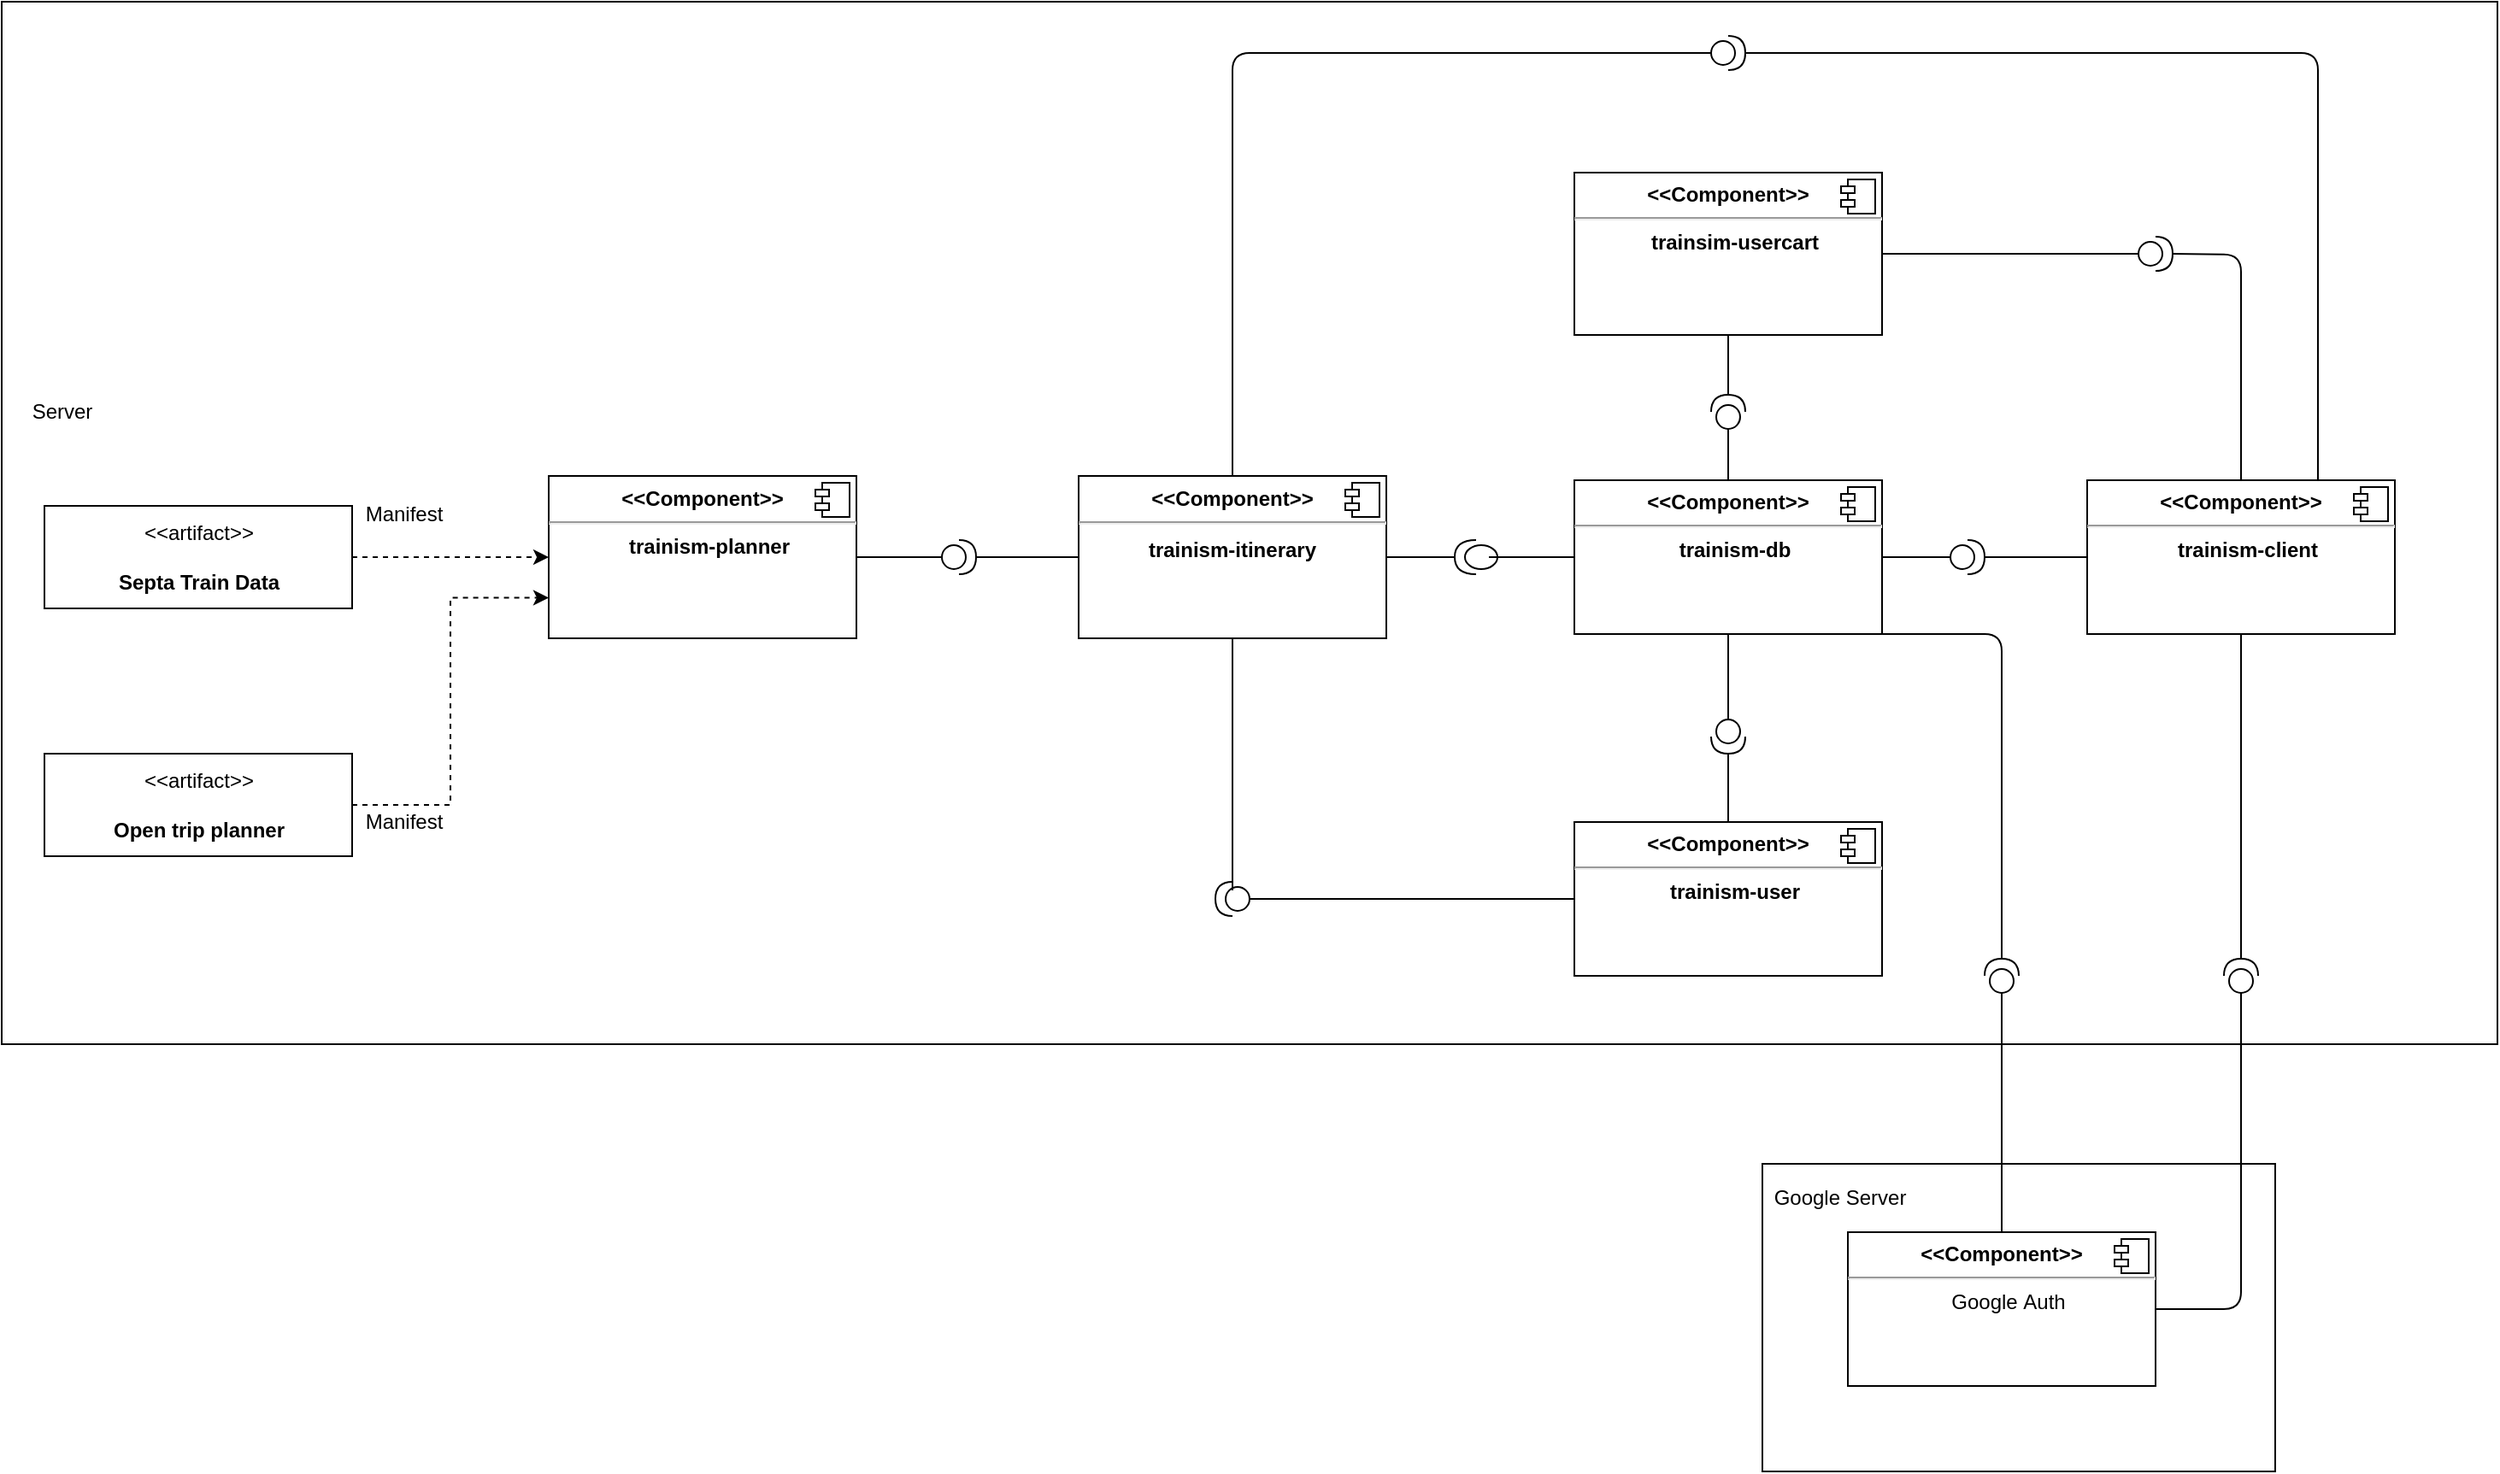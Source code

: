 <mxfile version="14.5.1" type="device"><diagram id="IWNX1DQUdcqZGQeD0CMP" name="Page-1"><mxGraphModel dx="2632" dy="1689" grid="1" gridSize="10" guides="1" tooltips="1" connect="1" arrows="1" fold="1" page="1" pageScale="1" pageWidth="1169" pageHeight="827" math="0" shadow="0"><root><mxCell id="0"/><mxCell id="1" parent="0"/><mxCell id="tJjxIA7kVZi086hh07ya-45" value="" style="html=1;" parent="1" vertex="1"><mxGeometry x="750" y="560" width="300" height="180" as="geometry"/></mxCell><mxCell id="tJjxIA7kVZi086hh07ya-15" value="" style="html=1;" parent="1" vertex="1"><mxGeometry x="-280" y="-120" width="1460" height="610" as="geometry"/></mxCell><mxCell id="tJjxIA7kVZi086hh07ya-18" value="" style="edgeStyle=orthogonalEdgeStyle;rounded=0;orthogonalLoop=1;jettySize=auto;html=1;dashed=1;" parent="1" source="tJjxIA7kVZi086hh07ya-3" target="tJjxIA7kVZi086hh07ya-5" edge="1"><mxGeometry relative="1" as="geometry"/></mxCell><mxCell id="tJjxIA7kVZi086hh07ya-3" value="&amp;lt;&amp;lt;artifact&amp;gt;&amp;gt;&lt;br&gt;&lt;br&gt;&lt;b&gt;Septa Train Data&lt;/b&gt;" style="text;html=1;align=center;verticalAlign=middle;dashed=0;fillColor=#ffffff;strokeColor=#000000;" parent="1" vertex="1"><mxGeometry x="-255" y="175" width="180" height="60" as="geometry"/></mxCell><mxCell id="tJjxIA7kVZi086hh07ya-19" style="edgeStyle=orthogonalEdgeStyle;rounded=0;orthogonalLoop=1;jettySize=auto;html=1;entryX=0;entryY=0.75;entryDx=0;entryDy=0;dashed=1;" parent="1" source="tJjxIA7kVZi086hh07ya-4" target="tJjxIA7kVZi086hh07ya-5" edge="1"><mxGeometry relative="1" as="geometry"/></mxCell><mxCell id="tJjxIA7kVZi086hh07ya-4" value="&amp;lt;&amp;lt;artifact&amp;gt;&amp;gt;&lt;br&gt;&lt;br&gt;&lt;b&gt;Open trip planner&lt;/b&gt;" style="text;html=1;align=center;verticalAlign=middle;dashed=0;fillColor=#ffffff;strokeColor=#000000;" parent="1" vertex="1"><mxGeometry x="-255" y="320" width="180" height="60" as="geometry"/></mxCell><mxCell id="tJjxIA7kVZi086hh07ya-5" value="&lt;p style=&quot;margin: 0px ; margin-top: 6px ; text-align: center&quot;&gt;&lt;b&gt;&amp;lt;&amp;lt;Component&amp;gt;&amp;gt;&lt;/b&gt;&lt;/p&gt;&lt;hr&gt;&lt;p style=&quot;text-align: center ; margin: 0px 0px 0px 8px&quot;&gt;&lt;b&gt;trainism-planner&lt;/b&gt;&lt;/p&gt;" style="align=left;overflow=fill;html=1;dropTarget=0;" parent="1" vertex="1"><mxGeometry x="40" y="157.5" width="180" height="95" as="geometry"/></mxCell><mxCell id="tJjxIA7kVZi086hh07ya-6" value="" style="shape=component;jettyWidth=8;jettyHeight=4;" parent="tJjxIA7kVZi086hh07ya-5" vertex="1"><mxGeometry x="1" width="20" height="20" relative="1" as="geometry"><mxPoint x="-24" y="4" as="offset"/></mxGeometry></mxCell><mxCell id="tJjxIA7kVZi086hh07ya-7" value="&lt;p style=&quot;margin: 0px ; margin-top: 6px ; text-align: center&quot;&gt;&lt;b&gt;&amp;lt;&amp;lt;Component&amp;gt;&amp;gt;&lt;/b&gt;&lt;/p&gt;&lt;hr&gt;&lt;p style=&quot;text-align: center ; margin: 0px 0px 0px 8px&quot;&gt;&lt;b&gt;trainism-user&lt;/b&gt;&lt;br&gt;&lt;/p&gt;" style="align=left;overflow=fill;html=1;dropTarget=0;" parent="1" vertex="1"><mxGeometry x="640" y="360" width="180" height="90" as="geometry"/></mxCell><mxCell id="tJjxIA7kVZi086hh07ya-8" value="" style="shape=component;jettyWidth=8;jettyHeight=4;" parent="tJjxIA7kVZi086hh07ya-7" vertex="1"><mxGeometry x="1" width="20" height="20" relative="1" as="geometry"><mxPoint x="-24" y="4" as="offset"/></mxGeometry></mxCell><mxCell id="tJjxIA7kVZi086hh07ya-9" value="&lt;p style=&quot;margin: 0px ; margin-top: 6px ; text-align: center&quot;&gt;&lt;b&gt;&amp;lt;&amp;lt;Component&amp;gt;&amp;gt;&lt;/b&gt;&lt;/p&gt;&lt;hr&gt;&lt;p style=&quot;text-align: center ; margin: 0px 0px 0px 8px&quot;&gt;&lt;b&gt;trainism-db&lt;/b&gt;&lt;br&gt;&lt;/p&gt;" style="align=left;overflow=fill;html=1;dropTarget=0;" parent="1" vertex="1"><mxGeometry x="640" y="160" width="180" height="90" as="geometry"/></mxCell><mxCell id="tJjxIA7kVZi086hh07ya-10" value="" style="shape=component;jettyWidth=8;jettyHeight=4;" parent="tJjxIA7kVZi086hh07ya-9" vertex="1"><mxGeometry x="1" width="20" height="20" relative="1" as="geometry"><mxPoint x="-24" y="4" as="offset"/></mxGeometry></mxCell><mxCell id="tJjxIA7kVZi086hh07ya-11" value="&lt;p style=&quot;margin: 0px ; margin-top: 6px ; text-align: center&quot;&gt;&lt;b&gt;&amp;lt;&amp;lt;Component&amp;gt;&amp;gt;&lt;/b&gt;&lt;/p&gt;&lt;hr&gt;&lt;p style=&quot;text-align: center ; margin: 0px 0px 0px 8px&quot;&gt;&lt;b&gt;trainism-client&lt;/b&gt;&lt;br&gt;&lt;/p&gt;" style="align=left;overflow=fill;html=1;dropTarget=0;" parent="1" vertex="1"><mxGeometry x="940" y="160" width="180" height="90" as="geometry"/></mxCell><mxCell id="tJjxIA7kVZi086hh07ya-12" value="" style="shape=component;jettyWidth=8;jettyHeight=4;" parent="tJjxIA7kVZi086hh07ya-11" vertex="1"><mxGeometry x="1" width="20" height="20" relative="1" as="geometry"><mxPoint x="-24" y="4" as="offset"/></mxGeometry></mxCell><mxCell id="tJjxIA7kVZi086hh07ya-13" value="&lt;p style=&quot;margin: 0px ; margin-top: 6px ; text-align: center&quot;&gt;&lt;b&gt;&amp;lt;&amp;lt;Component&amp;gt;&amp;gt;&lt;/b&gt;&lt;/p&gt;&lt;hr&gt;&lt;p style=&quot;text-align: center ; margin: 0px 0px 0px 8px&quot;&gt;Google&amp;nbsp;&lt;span&gt;Auth&lt;/span&gt;&lt;/p&gt;&lt;p style=&quot;margin: 0px ; margin-left: 8px&quot;&gt;&lt;br&gt;&lt;/p&gt;" style="align=left;overflow=fill;html=1;dropTarget=0;" parent="1" vertex="1"><mxGeometry x="800" y="600" width="180" height="90" as="geometry"/></mxCell><mxCell id="tJjxIA7kVZi086hh07ya-14" value="" style="shape=component;jettyWidth=8;jettyHeight=4;" parent="tJjxIA7kVZi086hh07ya-13" vertex="1"><mxGeometry x="1" width="20" height="20" relative="1" as="geometry"><mxPoint x="-24" y="4" as="offset"/></mxGeometry></mxCell><mxCell id="tJjxIA7kVZi086hh07ya-16" value="Server" style="text;html=1;align=center;verticalAlign=middle;resizable=0;points=[];autosize=1;" parent="1" vertex="1"><mxGeometry x="-270" y="110" width="50" height="20" as="geometry"/></mxCell><mxCell id="tJjxIA7kVZi086hh07ya-20" value="Manifest" style="text;html=1;align=center;verticalAlign=middle;resizable=0;points=[];autosize=1;" parent="1" vertex="1"><mxGeometry x="-75" y="170" width="60" height="20" as="geometry"/></mxCell><mxCell id="tJjxIA7kVZi086hh07ya-21" value="Manifest" style="text;html=1;align=center;verticalAlign=middle;resizable=0;points=[];autosize=1;" parent="1" vertex="1"><mxGeometry x="-75" y="350" width="60" height="20" as="geometry"/></mxCell><mxCell id="tJjxIA7kVZi086hh07ya-22" value="" style="shape=providedRequiredInterface;html=1;verticalLabelPosition=bottom;direction=west;" parent="1" vertex="1"><mxGeometry x="570" y="195" width="25" height="20" as="geometry"/></mxCell><mxCell id="tJjxIA7kVZi086hh07ya-28" value="" style="endArrow=none;html=1;exitX=0;exitY=0.5;exitDx=0;exitDy=0;" parent="1" source="tJjxIA7kVZi086hh07ya-9" edge="1"><mxGeometry width="50" height="50" relative="1" as="geometry"><mxPoint x="560" y="450" as="sourcePoint"/><mxPoint x="590" y="205" as="targetPoint"/></mxGeometry></mxCell><mxCell id="tJjxIA7kVZi086hh07ya-29" value="" style="endArrow=none;html=1;entryX=1;entryY=0.5;entryDx=0;entryDy=0;" parent="1" target="Rxd4UYHYTCASlpQOQ-sU-1" edge="1"><mxGeometry width="50" height="50" relative="1" as="geometry"><mxPoint x="570" y="205" as="sourcePoint"/><mxPoint x="550" y="320" as="targetPoint"/></mxGeometry></mxCell><mxCell id="tJjxIA7kVZi086hh07ya-30" value="" style="shape=providedRequiredInterface;html=1;verticalLabelPosition=bottom;direction=south;" parent="1" vertex="1"><mxGeometry x="720" y="300" width="20" height="20" as="geometry"/></mxCell><mxCell id="tJjxIA7kVZi086hh07ya-32" value="" style="endArrow=none;html=1;exitX=0.5;exitY=1;exitDx=0;exitDy=0;" parent="1" source="tJjxIA7kVZi086hh07ya-9" edge="1"><mxGeometry width="50" height="50" relative="1" as="geometry"><mxPoint x="560" y="450" as="sourcePoint"/><mxPoint x="730" y="300" as="targetPoint"/></mxGeometry></mxCell><mxCell id="tJjxIA7kVZi086hh07ya-34" value="" style="endArrow=none;html=1;entryX=0.5;entryY=0;entryDx=0;entryDy=0;" parent="1" target="tJjxIA7kVZi086hh07ya-7" edge="1"><mxGeometry width="50" height="50" relative="1" as="geometry"><mxPoint x="730" y="320" as="sourcePoint"/><mxPoint x="610" y="400" as="targetPoint"/></mxGeometry></mxCell><mxCell id="tJjxIA7kVZi086hh07ya-35" value="" style="shape=providedRequiredInterface;html=1;verticalLabelPosition=bottom;" parent="1" vertex="1"><mxGeometry x="860" y="195" width="20" height="20" as="geometry"/></mxCell><mxCell id="tJjxIA7kVZi086hh07ya-36" value="" style="endArrow=none;html=1;entryX=0;entryY=0.5;entryDx=0;entryDy=0;exitX=1;exitY=0.5;exitDx=0;exitDy=0;exitPerimeter=0;" parent="1" source="tJjxIA7kVZi086hh07ya-35" target="tJjxIA7kVZi086hh07ya-11" edge="1"><mxGeometry width="50" height="50" relative="1" as="geometry"><mxPoint x="560" y="450" as="sourcePoint"/><mxPoint x="610" y="400" as="targetPoint"/></mxGeometry></mxCell><mxCell id="tJjxIA7kVZi086hh07ya-37" value="" style="endArrow=none;html=1;exitX=0;exitY=0.5;exitDx=0;exitDy=0;exitPerimeter=0;" parent="1" source="tJjxIA7kVZi086hh07ya-35" target="tJjxIA7kVZi086hh07ya-9" edge="1"><mxGeometry width="50" height="50" relative="1" as="geometry"><mxPoint x="560" y="450" as="sourcePoint"/><mxPoint x="610" y="400" as="targetPoint"/></mxGeometry></mxCell><mxCell id="tJjxIA7kVZi086hh07ya-38" value="" style="shape=providedRequiredInterface;html=1;verticalLabelPosition=bottom;direction=north;" parent="1" vertex="1"><mxGeometry x="880" y="440" width="20" height="20" as="geometry"/></mxCell><mxCell id="tJjxIA7kVZi086hh07ya-39" value="" style="endArrow=none;html=1;exitX=0.5;exitY=0;exitDx=0;exitDy=0;entryX=0;entryY=0.5;entryDx=0;entryDy=0;entryPerimeter=0;" parent="1" source="tJjxIA7kVZi086hh07ya-13" target="tJjxIA7kVZi086hh07ya-38" edge="1"><mxGeometry width="50" height="50" relative="1" as="geometry"><mxPoint x="560" y="450" as="sourcePoint"/><mxPoint x="610" y="400" as="targetPoint"/></mxGeometry></mxCell><mxCell id="tJjxIA7kVZi086hh07ya-40" value="" style="endArrow=none;html=1;entryX=0.75;entryY=1;entryDx=0;entryDy=0;exitX=1;exitY=0.5;exitDx=0;exitDy=0;exitPerimeter=0;" parent="1" source="tJjxIA7kVZi086hh07ya-38" target="tJjxIA7kVZi086hh07ya-9" edge="1"><mxGeometry width="50" height="50" relative="1" as="geometry"><mxPoint x="560" y="450" as="sourcePoint"/><mxPoint x="610" y="400" as="targetPoint"/><Array as="points"><mxPoint x="890" y="250"/></Array></mxGeometry></mxCell><mxCell id="tJjxIA7kVZi086hh07ya-41" value="" style="shape=providedRequiredInterface;html=1;verticalLabelPosition=bottom;direction=north;" parent="1" vertex="1"><mxGeometry x="1020" y="440" width="20" height="20" as="geometry"/></mxCell><mxCell id="tJjxIA7kVZi086hh07ya-42" value="" style="endArrow=none;html=1;entryX=0.5;entryY=1;entryDx=0;entryDy=0;exitX=1;exitY=0.5;exitDx=0;exitDy=0;exitPerimeter=0;" parent="1" source="tJjxIA7kVZi086hh07ya-41" target="tJjxIA7kVZi086hh07ya-11" edge="1"><mxGeometry width="50" height="50" relative="1" as="geometry"><mxPoint x="560" y="450" as="sourcePoint"/><mxPoint x="610" y="400" as="targetPoint"/></mxGeometry></mxCell><mxCell id="tJjxIA7kVZi086hh07ya-43" value="" style="endArrow=none;html=1;entryX=0;entryY=0.5;entryDx=0;entryDy=0;entryPerimeter=0;exitX=1;exitY=0.5;exitDx=0;exitDy=0;" parent="1" source="tJjxIA7kVZi086hh07ya-13" target="tJjxIA7kVZi086hh07ya-41" edge="1"><mxGeometry width="50" height="50" relative="1" as="geometry"><mxPoint x="560" y="450" as="sourcePoint"/><mxPoint x="610" y="400" as="targetPoint"/><Array as="points"><mxPoint x="1030" y="645"/></Array></mxGeometry></mxCell><mxCell id="tJjxIA7kVZi086hh07ya-46" value="Google Server" style="text;html=1;align=center;verticalAlign=middle;resizable=0;points=[];autosize=1;" parent="1" vertex="1"><mxGeometry x="750" y="570" width="90" height="20" as="geometry"/></mxCell><mxCell id="Rxd4UYHYTCASlpQOQ-sU-1" value="&lt;p style=&quot;margin: 0px ; margin-top: 6px ; text-align: center&quot;&gt;&lt;b&gt;&amp;lt;&amp;lt;Component&amp;gt;&amp;gt;&lt;/b&gt;&lt;/p&gt;&lt;hr&gt;&lt;div style=&quot;text-align: center ; box-sizing: border-box ; font-size: 14px&quot;&gt;&lt;b style=&quot;font-size: 12px&quot;&gt;trainism-itinerary&lt;/b&gt;&lt;br&gt;&lt;/div&gt;" style="align=left;overflow=fill;html=1;dropTarget=0;" parent="1" vertex="1"><mxGeometry x="350" y="157.5" width="180" height="95" as="geometry"/></mxCell><mxCell id="Rxd4UYHYTCASlpQOQ-sU-2" value="" style="shape=component;jettyWidth=8;jettyHeight=4;" parent="Rxd4UYHYTCASlpQOQ-sU-1" vertex="1"><mxGeometry x="1" width="20" height="20" relative="1" as="geometry"><mxPoint x="-24" y="4" as="offset"/></mxGeometry></mxCell><mxCell id="Rxd4UYHYTCASlpQOQ-sU-3" value="" style="shape=providedRequiredInterface;html=1;verticalLabelPosition=bottom;" parent="1" vertex="1"><mxGeometry x="270" y="195" width="20" height="20" as="geometry"/></mxCell><mxCell id="Rxd4UYHYTCASlpQOQ-sU-4" value="" style="endArrow=none;html=1;entryX=0;entryY=0.5;entryDx=0;entryDy=0;exitX=1;exitY=0.5;exitDx=0;exitDy=0;exitPerimeter=0;" parent="1" source="Rxd4UYHYTCASlpQOQ-sU-3" target="Rxd4UYHYTCASlpQOQ-sU-1" edge="1"><mxGeometry width="50" height="50" relative="1" as="geometry"><mxPoint x="300" y="480" as="sourcePoint"/><mxPoint x="350" y="430" as="targetPoint"/></mxGeometry></mxCell><mxCell id="Rxd4UYHYTCASlpQOQ-sU-5" value="" style="endArrow=none;html=1;entryX=0;entryY=0.5;entryDx=0;entryDy=0;entryPerimeter=0;exitX=1;exitY=0.5;exitDx=0;exitDy=0;" parent="1" source="tJjxIA7kVZi086hh07ya-5" target="Rxd4UYHYTCASlpQOQ-sU-3" edge="1"><mxGeometry width="50" height="50" relative="1" as="geometry"><mxPoint x="300" y="480" as="sourcePoint"/><mxPoint x="350" y="430" as="targetPoint"/></mxGeometry></mxCell><mxCell id="OQoJWRDZTGqpuBhZok_D-1" value="" style="shape=providedRequiredInterface;html=1;verticalLabelPosition=bottom;direction=west;" vertex="1" parent="1"><mxGeometry x="430" y="395" width="20" height="20" as="geometry"/></mxCell><mxCell id="OQoJWRDZTGqpuBhZok_D-3" value="" style="endArrow=none;html=1;entryX=0;entryY=0.5;entryDx=0;entryDy=0;exitX=0;exitY=0.5;exitDx=0;exitDy=0;exitPerimeter=0;" edge="1" parent="1" source="OQoJWRDZTGqpuBhZok_D-1" target="tJjxIA7kVZi086hh07ya-7"><mxGeometry width="50" height="50" relative="1" as="geometry"><mxPoint x="530" y="390" as="sourcePoint"/><mxPoint x="450" y="420" as="targetPoint"/></mxGeometry></mxCell><mxCell id="OQoJWRDZTGqpuBhZok_D-4" value="" style="endArrow=none;html=1;entryX=0.5;entryY=1;entryDx=0;entryDy=0;" edge="1" parent="1" target="Rxd4UYHYTCASlpQOQ-sU-1"><mxGeometry width="50" height="50" relative="1" as="geometry"><mxPoint x="440" y="400" as="sourcePoint"/><mxPoint x="450" y="420" as="targetPoint"/></mxGeometry></mxCell><mxCell id="OQoJWRDZTGqpuBhZok_D-7" value="&lt;p style=&quot;margin: 0px ; margin-top: 6px ; text-align: center&quot;&gt;&lt;b&gt;&amp;lt;&amp;lt;Component&amp;gt;&amp;gt;&lt;/b&gt;&lt;/p&gt;&lt;hr&gt;&lt;p style=&quot;text-align: center ; margin: 0px 0px 0px 8px&quot;&gt;&lt;b&gt;trainsim-usercart&lt;/b&gt;&lt;/p&gt;" style="align=left;overflow=fill;html=1;dropTarget=0;" vertex="1" parent="1"><mxGeometry x="640" y="-20" width="180" height="95" as="geometry"/></mxCell><mxCell id="OQoJWRDZTGqpuBhZok_D-8" value="" style="shape=component;jettyWidth=8;jettyHeight=4;" vertex="1" parent="OQoJWRDZTGqpuBhZok_D-7"><mxGeometry x="1" width="20" height="20" relative="1" as="geometry"><mxPoint x="-24" y="4" as="offset"/></mxGeometry></mxCell><mxCell id="OQoJWRDZTGqpuBhZok_D-10" value="" style="shape=providedRequiredInterface;html=1;verticalLabelPosition=bottom;direction=north;" vertex="1" parent="1"><mxGeometry x="720" y="110" width="20" height="20" as="geometry"/></mxCell><mxCell id="OQoJWRDZTGqpuBhZok_D-11" value="" style="endArrow=none;html=1;entryX=0.5;entryY=1;entryDx=0;entryDy=0;exitX=1;exitY=0.5;exitDx=0;exitDy=0;exitPerimeter=0;" edge="1" parent="1" source="OQoJWRDZTGqpuBhZok_D-10" target="OQoJWRDZTGqpuBhZok_D-7"><mxGeometry width="50" height="50" relative="1" as="geometry"><mxPoint x="360" y="370" as="sourcePoint"/><mxPoint x="410" y="320" as="targetPoint"/></mxGeometry></mxCell><mxCell id="OQoJWRDZTGqpuBhZok_D-12" value="" style="endArrow=none;html=1;entryX=0;entryY=0.5;entryDx=0;entryDy=0;entryPerimeter=0;exitX=0.5;exitY=0;exitDx=0;exitDy=0;" edge="1" parent="1" source="tJjxIA7kVZi086hh07ya-9" target="OQoJWRDZTGqpuBhZok_D-10"><mxGeometry width="50" height="50" relative="1" as="geometry"><mxPoint x="360" y="370" as="sourcePoint"/><mxPoint x="410" y="320" as="targetPoint"/></mxGeometry></mxCell><mxCell id="OQoJWRDZTGqpuBhZok_D-13" value="" style="shape=providedRequiredInterface;html=1;verticalLabelPosition=bottom;" vertex="1" parent="1"><mxGeometry x="720" y="-100" width="20" height="20" as="geometry"/></mxCell><mxCell id="OQoJWRDZTGqpuBhZok_D-14" value="" style="shape=providedRequiredInterface;html=1;verticalLabelPosition=bottom;" vertex="1" parent="1"><mxGeometry x="970" y="17.5" width="20" height="20" as="geometry"/></mxCell><mxCell id="OQoJWRDZTGqpuBhZok_D-15" value="" style="endArrow=none;html=1;entryX=0.5;entryY=0;entryDx=0;entryDy=0;exitX=0;exitY=0.5;exitDx=0;exitDy=0;exitPerimeter=0;" edge="1" parent="1" source="OQoJWRDZTGqpuBhZok_D-13" target="Rxd4UYHYTCASlpQOQ-sU-1"><mxGeometry width="50" height="50" relative="1" as="geometry"><mxPoint x="450" y="290" as="sourcePoint"/><mxPoint x="500" y="240" as="targetPoint"/><Array as="points"><mxPoint x="440" y="-90"/></Array></mxGeometry></mxCell><mxCell id="OQoJWRDZTGqpuBhZok_D-16" value="" style="endArrow=none;html=1;entryX=1;entryY=0.5;entryDx=0;entryDy=0;entryPerimeter=0;exitX=0.75;exitY=0;exitDx=0;exitDy=0;" edge="1" parent="1" source="tJjxIA7kVZi086hh07ya-11" target="OQoJWRDZTGqpuBhZok_D-13"><mxGeometry width="50" height="50" relative="1" as="geometry"><mxPoint x="450" y="290" as="sourcePoint"/><mxPoint x="500" y="240" as="targetPoint"/><Array as="points"><mxPoint x="1075" y="-90"/></Array></mxGeometry></mxCell><mxCell id="OQoJWRDZTGqpuBhZok_D-17" value="" style="endArrow=none;html=1;entryX=1;entryY=0.5;entryDx=0;entryDy=0;exitX=0;exitY=0.5;exitDx=0;exitDy=0;exitPerimeter=0;" edge="1" parent="1" source="OQoJWRDZTGqpuBhZok_D-14" target="OQoJWRDZTGqpuBhZok_D-7"><mxGeometry width="50" height="50" relative="1" as="geometry"><mxPoint x="450" y="290" as="sourcePoint"/><mxPoint x="500" y="240" as="targetPoint"/></mxGeometry></mxCell><mxCell id="OQoJWRDZTGqpuBhZok_D-18" value="" style="endArrow=none;html=1;entryX=1;entryY=0.5;entryDx=0;entryDy=0;entryPerimeter=0;exitX=0.5;exitY=0;exitDx=0;exitDy=0;" edge="1" parent="1" source="tJjxIA7kVZi086hh07ya-11" target="OQoJWRDZTGqpuBhZok_D-14"><mxGeometry width="50" height="50" relative="1" as="geometry"><mxPoint x="450" y="290" as="sourcePoint"/><mxPoint x="500" y="240" as="targetPoint"/><Array as="points"><mxPoint x="1030" y="28"/></Array></mxGeometry></mxCell></root></mxGraphModel></diagram></mxfile>